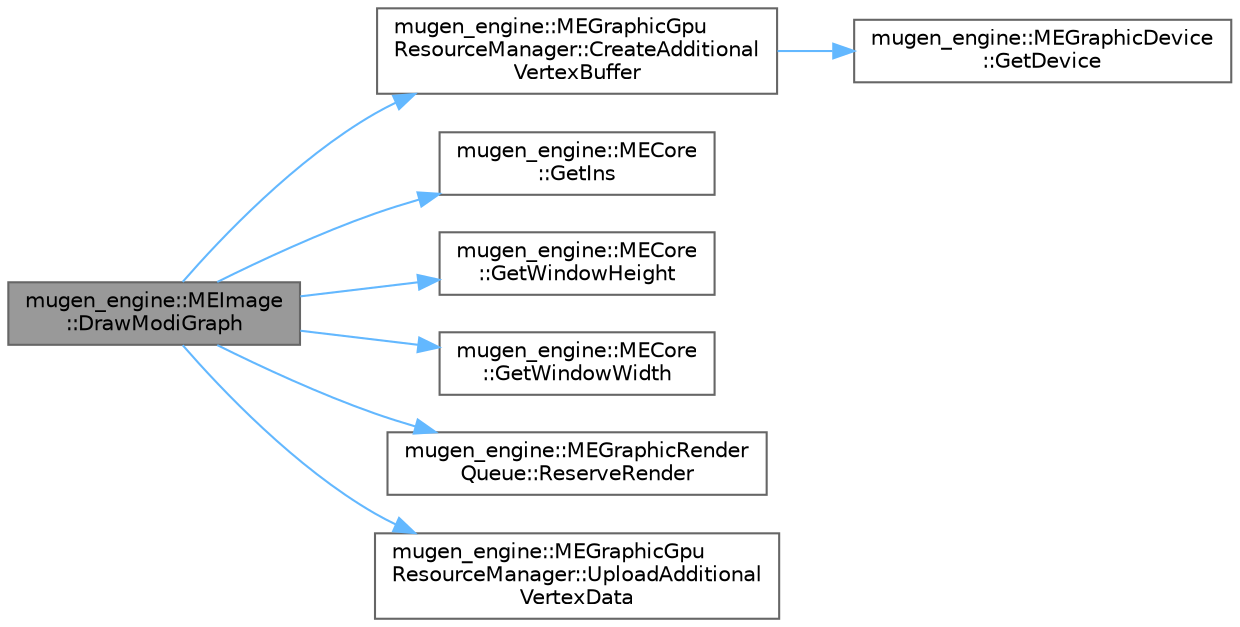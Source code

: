digraph "mugen_engine::MEImage::DrawModiGraph"
{
 // LATEX_PDF_SIZE
  bgcolor="transparent";
  edge [fontname=Helvetica,fontsize=10,labelfontname=Helvetica,labelfontsize=10];
  node [fontname=Helvetica,fontsize=10,shape=box,height=0.2,width=0.4];
  rankdir="LR";
  Node1 [id="Node000001",label="mugen_engine::MEImage\l::DrawModiGraph",height=0.2,width=0.4,color="gray40", fillcolor="grey60", style="filled", fontcolor="black",tooltip="自由に4頂点を指定して描画する"];
  Node1 -> Node2 [id="edge1_Node000001_Node000002",color="steelblue1",style="solid",tooltip=" "];
  Node2 [id="Node000002",label="mugen_engine::MEGraphicGpu\lResourceManager::CreateAdditional\lVertexBuffer",height=0.2,width=0.4,color="grey40", fillcolor="white", style="filled",URL="$classmugen__engine_1_1_m_e_graphic_gpu_resource_manager.html#a628babc668697ba5e2d114f488eb0a5d",tooltip="追加の頂点バッファの作成"];
  Node2 -> Node3 [id="edge2_Node000002_Node000003",color="steelblue1",style="solid",tooltip=" "];
  Node3 [id="Node000003",label="mugen_engine::MEGraphicDevice\l::GetDevice",height=0.2,width=0.4,color="grey40", fillcolor="white", style="filled",URL="$classmugen__engine_1_1_m_e_graphic_device.html#a1b80c568c2b2708835c532d31a748b25",tooltip="デバイスの生ポインタを取得"];
  Node1 -> Node4 [id="edge3_Node000001_Node000004",color="steelblue1",style="solid",tooltip=" "];
  Node4 [id="Node000004",label="mugen_engine::MECore\l::GetIns",height=0.2,width=0.4,color="grey40", fillcolor="white", style="filled",URL="$classmugen__engine_1_1_m_e_core.html#a8efe32043348f81c574473428903f0be",tooltip="インスタンスの取得"];
  Node1 -> Node5 [id="edge4_Node000001_Node000005",color="steelblue1",style="solid",tooltip=" "];
  Node5 [id="Node000005",label="mugen_engine::MECore\l::GetWindowHeight",height=0.2,width=0.4,color="grey40", fillcolor="white", style="filled",URL="$classmugen__engine_1_1_m_e_core.html#a35c94ba4e5f6b2309b9eaab5121e075a",tooltip="画面の高さを取得"];
  Node1 -> Node6 [id="edge5_Node000001_Node000006",color="steelblue1",style="solid",tooltip=" "];
  Node6 [id="Node000006",label="mugen_engine::MECore\l::GetWindowWidth",height=0.2,width=0.4,color="grey40", fillcolor="white", style="filled",URL="$classmugen__engine_1_1_m_e_core.html#ac6b8db890e9dd6d4f408963f719eb7d6",tooltip="画面の横幅を取得"];
  Node1 -> Node7 [id="edge6_Node000001_Node000007",color="steelblue1",style="solid",tooltip=" "];
  Node7 [id="Node000007",label="mugen_engine::MEGraphicRender\lQueue::ReserveRender",height=0.2,width=0.4,color="grey40", fillcolor="white", style="filled",URL="$classmugen__engine_1_1_m_e_graphic_render_queue.html#aed53caf0379a1008611962820dbede29",tooltip="描画を予約する"];
  Node1 -> Node8 [id="edge7_Node000001_Node000008",color="steelblue1",style="solid",tooltip=" "];
  Node8 [id="Node000008",label="mugen_engine::MEGraphicGpu\lResourceManager::UploadAdditional\lVertexData",height=0.2,width=0.4,color="grey40", fillcolor="white", style="filled",URL="$classmugen__engine_1_1_m_e_graphic_gpu_resource_manager.html#abfa6bb090f502964048c8fbf41d80b79",tooltip="追加の頂点データをバッファに書き込む"];
}

